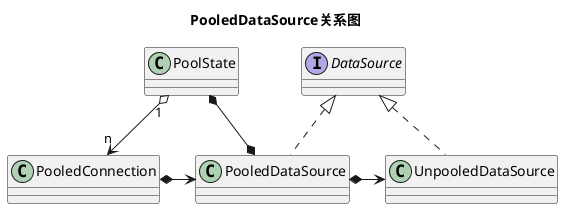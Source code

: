 @startuml

title PooledDataSource关系图

interface DataSource
class UnpooledDataSource
class PooledDataSource
class PooledConnection
class PooledDataSource
class PoolState


DataSource <|.down. UnpooledDataSource
DataSource <|.down. PooledDataSource
PooledDataSource *-right-> UnpooledDataSource
PooledConnection *->PooledDataSource
PoolState *--* PooledDataSource
PoolState "1" o--> "n" PooledConnection

@enduml